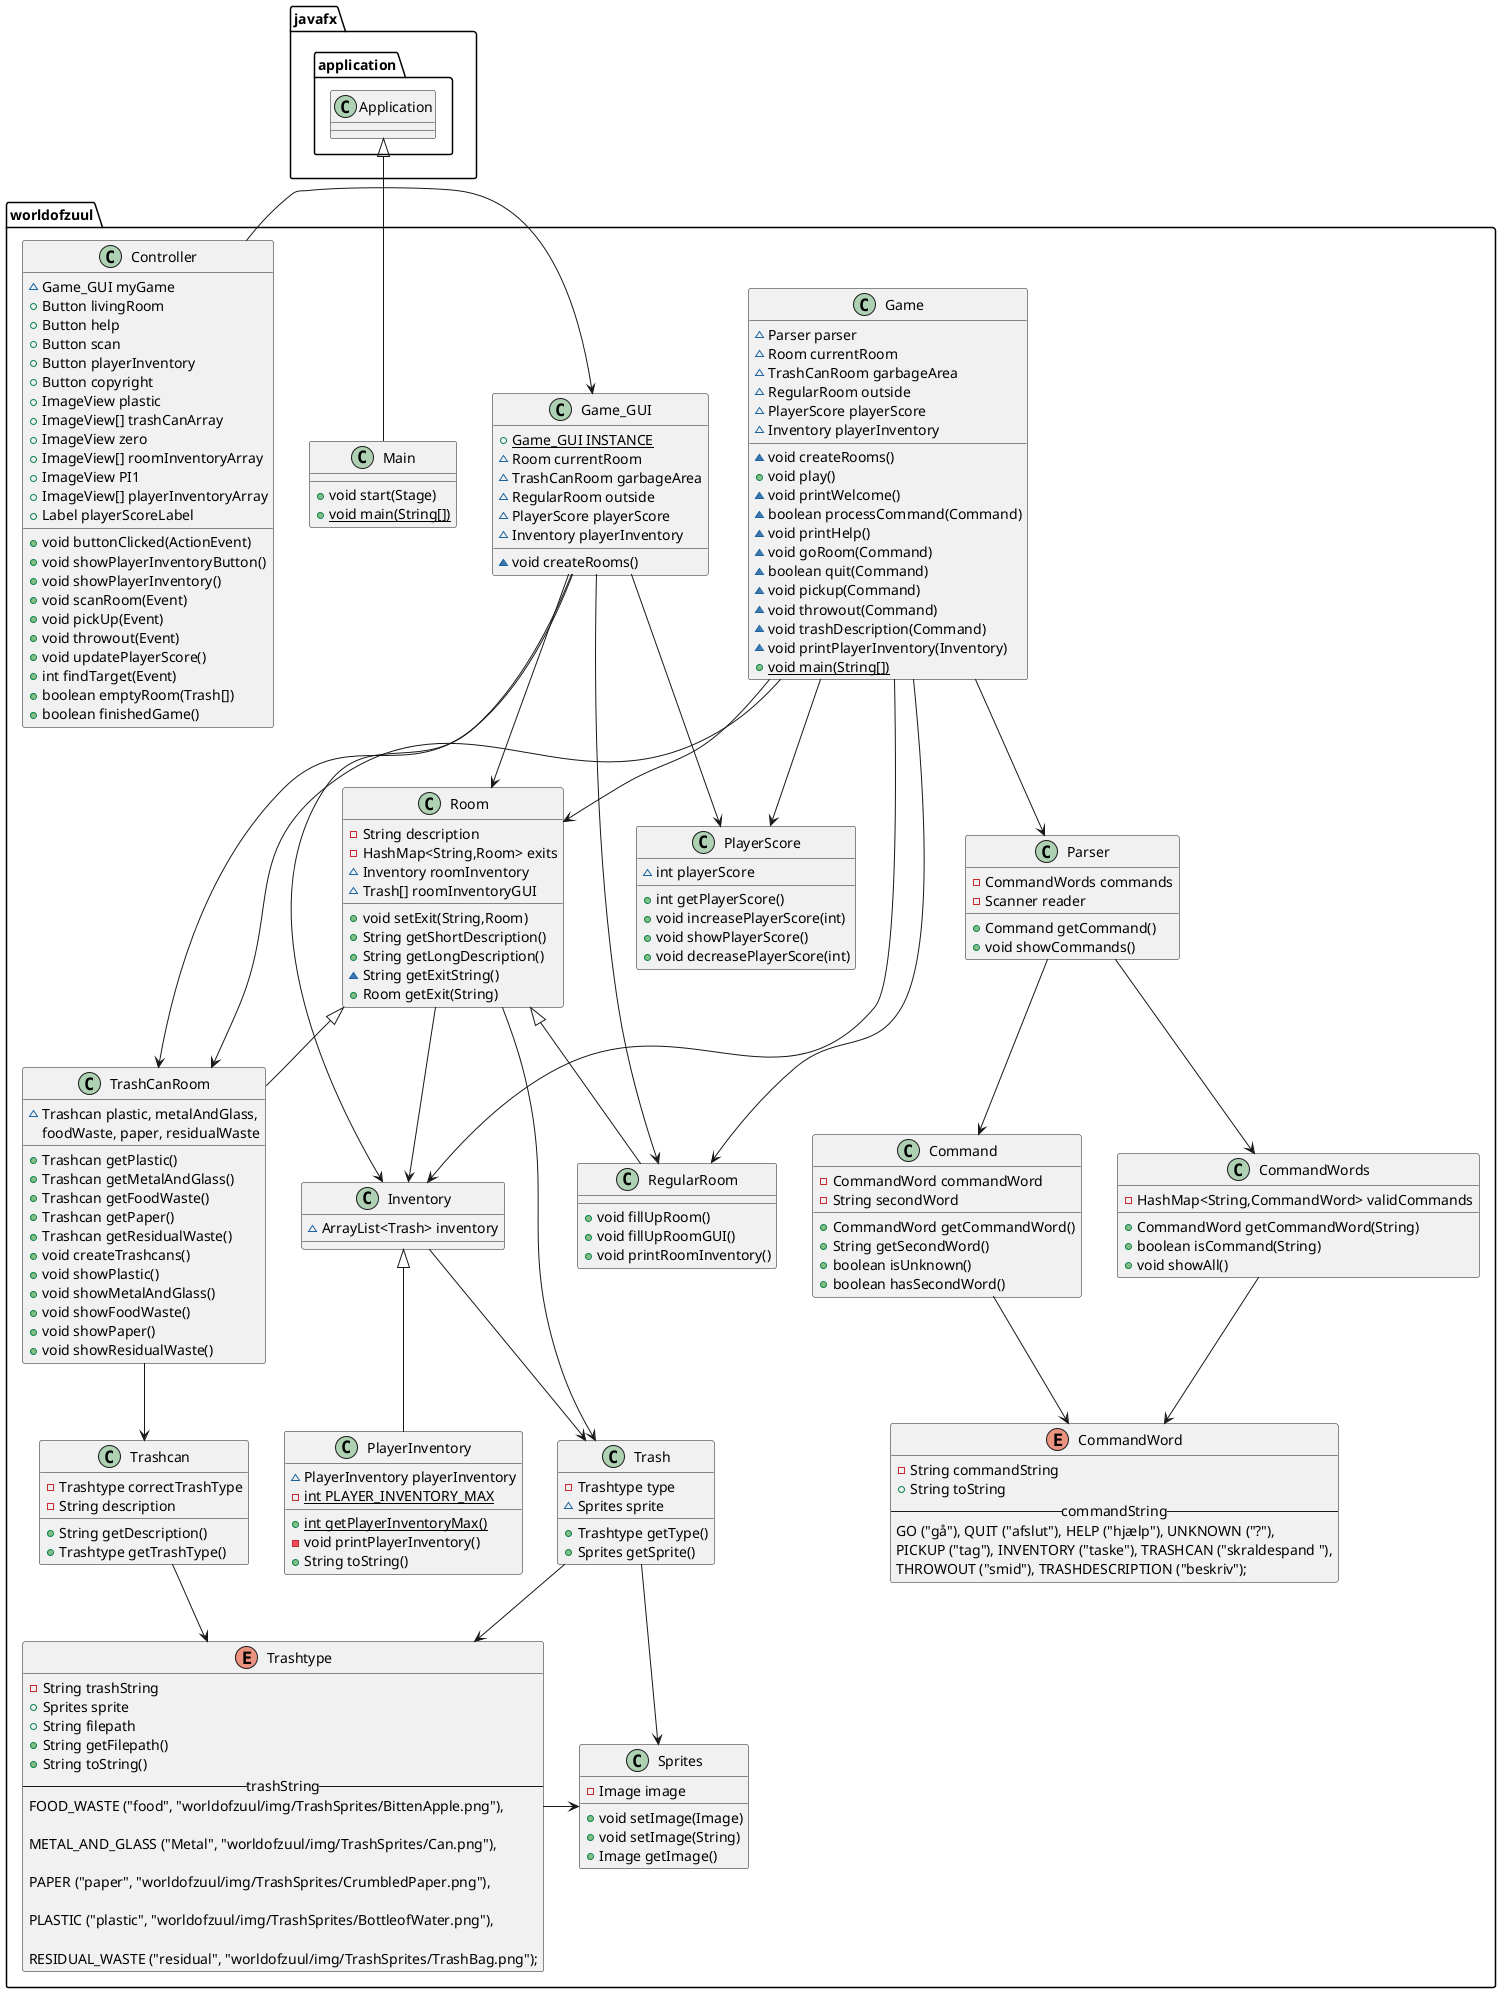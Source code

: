 @startuml

class worldofzuul.Main {
+ void start(Stage)
+ {static} void main(String[])
}
javafx.application.Application <|-- worldofzuul.Main

class worldofzuul.Controller {
~ Game_GUI myGame
+ Button livingRoom
+ Button help
+ Button scan
+ Button playerInventory
+ Button copyright
+ ImageView plastic
+ ImageView[] trashCanArray
+ ImageView zero
+ ImageView[] roomInventoryArray
+ ImageView PI1
+ ImageView[] playerInventoryArray
+ Label playerScoreLabel
+ void buttonClicked(ActionEvent)
+ void showPlayerInventoryButton()
+ void showPlayerInventory()
+ void scanRoom(Event)
+ void pickUp(Event)
+ void throwout(Event)
+ void updatePlayerScore()
+ int findTarget(Event)
+ boolean emptyRoom(Trash[])
+ boolean finishedGame()
}
worldofzuul.Controller -> worldofzuul.Game_GUI

class worldofzuul.Game_GUI {
+ {static} Game_GUI INSTANCE
~ Room currentRoom
~ TrashCanRoom garbageArea
~ RegularRoom outside
~ PlayerScore playerScore
~ Inventory playerInventory
~ void createRooms()
}
worldofzuul.Game_GUI --> worldofzuul.Room
worldofzuul.Game_GUI --> worldofzuul.TrashCanRoom
worldofzuul.Game_GUI --> worldofzuul.RegularRoom
worldofzuul.Game_GUI --> worldofzuul.Inventory
worldofzuul.Game_GUI --> worldofzuul.PlayerScore

class worldofzuul.Game {
~ Parser parser
~ Room currentRoom
~ TrashCanRoom garbageArea
~ RegularRoom outside
~ PlayerScore playerScore
~ Inventory playerInventory
~ void createRooms()
+ void play()
~ void printWelcome()
~ boolean processCommand(Command)
~ void printHelp()
~ void goRoom(Command)
~ boolean quit(Command)
~ void pickup(Command)
~ void throwout(Command)
~ void trashDescription(Command)
~ void printPlayerInventory(Inventory)
+ {static} void main(String[])
}
worldofzuul.Game --> worldofzuul.Parser
worldofzuul.Game --> worldofzuul.Room
worldofzuul.Game --> worldofzuul.TrashCanRoom
worldofzuul.Game --> worldofzuul.RegularRoom
worldofzuul.Game --> worldofzuul.PlayerScore
worldofzuul.Game --> worldofzuul.Inventory

class worldofzuul.Parser {
- CommandWords commands
- Scanner reader
+ Command getCommand()
+ void showCommands()
}
worldofzuul.Parser --> worldofzuul.Command
worldofzuul.Parser --> worldofzuul.CommandWords

class worldofzuul.Command {
- CommandWord commandWord
- String secondWord
+ CommandWord getCommandWord()
+ String getSecondWord()
+ boolean isUnknown()
+ boolean hasSecondWord()
}
worldofzuul.Command --> worldofzuul.CommandWord

enum worldofzuul.CommandWord {
- String commandString
+ String toString
-- commandString --
GO ("gå"), QUIT ("afslut"), HELP ("hjælp"), UNKNOWN ("?"),
    PICKUP ("tag"), INVENTORY ("taske"), TRASHCAN ("skraldespand "),
    THROWOUT ("smid"), TRASHDESCRIPTION ("beskriv");
}

class worldofzuul.CommandWords {
- HashMap<String,CommandWord> validCommands
+ CommandWord getCommandWord(String)
+ boolean isCommand(String)
+ void showAll()
}
worldofzuul.CommandWords --> worldofzuul.CommandWord

class worldofzuul.Room {
- String description
- HashMap<String,Room> exits
~ Inventory roomInventory
~ Trash[] roomInventoryGUI
+ void setExit(String,Room)
+ String getShortDescription()
+ String getLongDescription()
~ String getExitString()
+ Room getExit(String)
}
worldofzuul.Room <|-- worldofzuul.TrashCanRoom
worldofzuul.Room <|-- worldofzuul.RegularRoom
worldofzuul.Room --> worldofzuul.Inventory
worldofzuul.Room --> worldofzuul.Trash

class worldofzuul.RegularRoom {
+ void fillUpRoom()
+ void fillUpRoomGUI()
+ void printRoomInventory()
}

class worldofzuul.TrashCanRoom {
~ Trashcan plastic, metalAndGlass,
  foodWaste, paper, residualWaste
+ Trashcan getPlastic()
+ Trashcan getMetalAndGlass()
+ Trashcan getFoodWaste()
+ Trashcan getPaper()
+ Trashcan getResidualWaste()
+ void createTrashcans()
+ void showPlastic()
+ void showMetalAndGlass()
+ void showFoodWaste()
+ void showPaper()
+ void showResidualWaste()
}
worldofzuul.TrashCanRoom --> worldofzuul.Trashcan

class worldofzuul.PlayerScore {
~ int playerScore
+ int getPlayerScore()
+ void increasePlayerScore(int)
+ void showPlayerScore()
+ void decreasePlayerScore(int)
}

class worldofzuul.Inventory {
~ ArrayList<Trash> inventory
}
worldofzuul.Inventory --> worldofzuul.Trash

class worldofzuul.PlayerInventory {
~ PlayerInventory playerInventory
- {static} int PLAYER_INVENTORY_MAX
+ {static} int getPlayerInventoryMax()
- void printPlayerInventory()
+ String toString()
}
worldofzuul.Inventory <|-- worldofzuul.PlayerInventory

class worldofzuul.Trash {
- Trashtype type
~ Sprites sprite
+ Trashtype getType()
+ Sprites getSprite()
}
worldofzuul.Trash --> worldofzuul.Trashtype
worldofzuul.Trash --> worldofzuul.Sprites

class worldofzuul.Trashcan {
- Trashtype correctTrashType
- String description
+ String getDescription()
+ Trashtype getTrashType()
}
worldofzuul.Trashcan --> worldofzuul.Trashtype

enum worldofzuul.Trashtype {
- String trashString
+ Sprites sprite
+ String filepath
+ String getFilepath()
+ String toString()
-- trashString--
FOOD_WASTE ("food", "worldofzuul/img/TrashSprites/BittenApple.png"),

METAL_AND_GLASS ("Metal", "worldofzuul/img/TrashSprites/Can.png"),

PAPER ("paper", "worldofzuul/img/TrashSprites/CrumbledPaper.png"),

PLASTIC ("plastic", "worldofzuul/img/TrashSprites/BottleofWater.png"),

RESIDUAL_WASTE ("residual", "worldofzuul/img/TrashSprites/TrashBag.png");
}
worldofzuul.Trashtype -> worldofzuul.Sprites

class worldofzuul.Sprites {
- Image image
+ void setImage(Image)
+ void setImage(String)
+ Image getImage()
}
@enduml